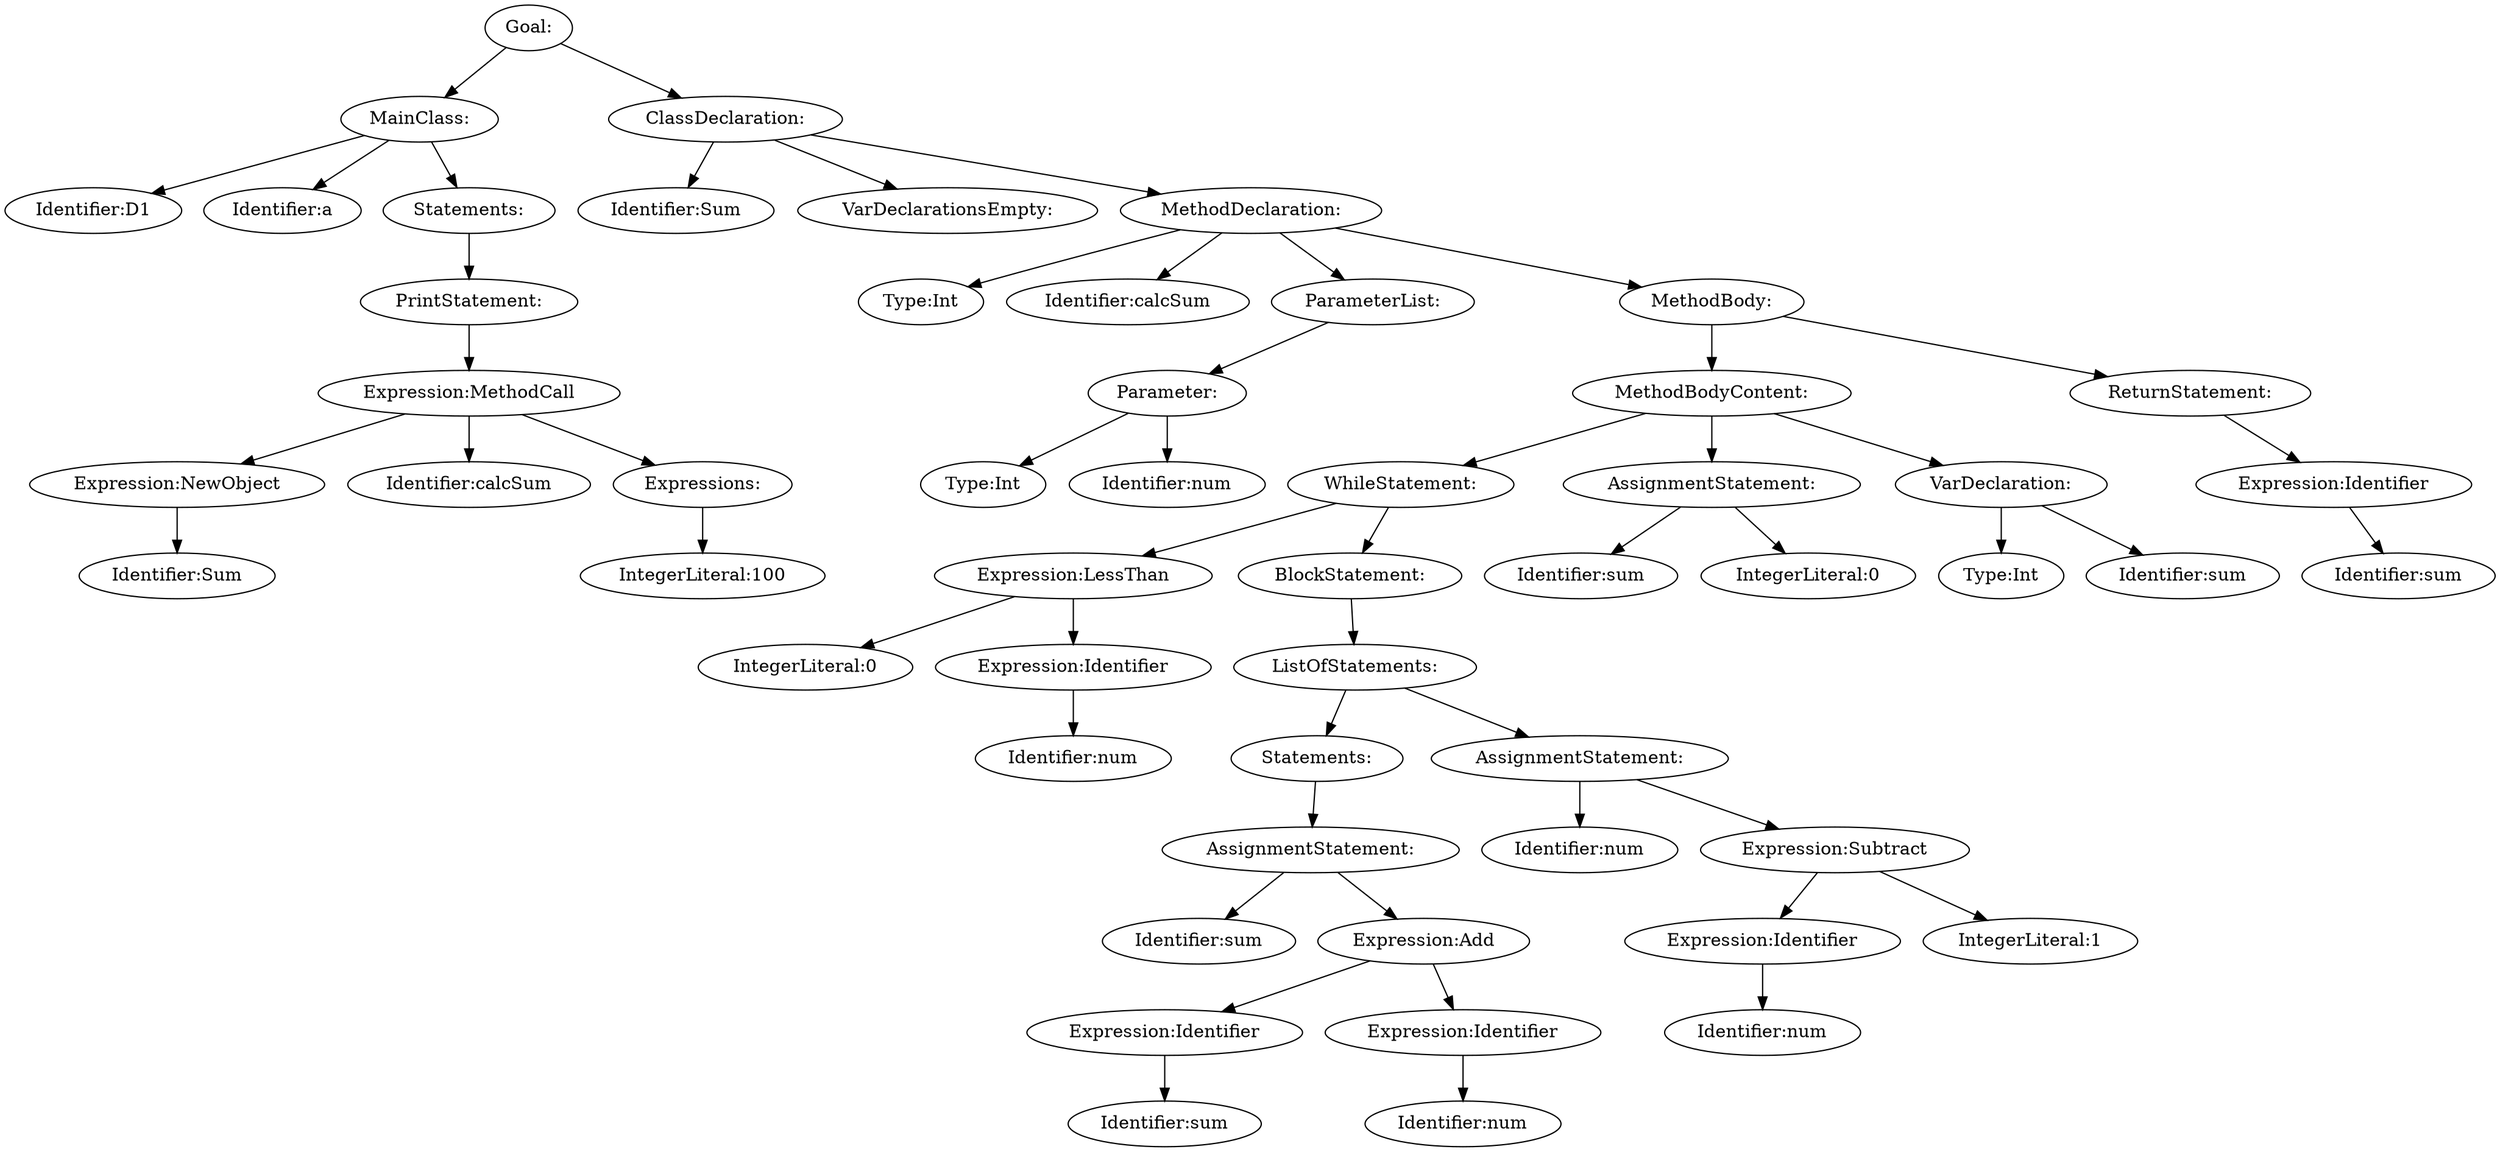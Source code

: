 digraph {
n0 [label="Goal:"];
n1 [label="MainClass:"];
n2 [label="Identifier:D1"];
n1 -> n2
n3 [label="Identifier:a"];
n1 -> n3
n4 [label="Statements:"];
n5 [label="PrintStatement:"];
n6 [label="Expression:MethodCall"];
n7 [label="Expression:NewObject"];
n8 [label="Identifier:Sum"];
n7 -> n8
n6 -> n7
n9 [label="Identifier:calcSum"];
n6 -> n9
n10 [label="Expressions:"];
n11 [label="IntegerLiteral:100"];
n10 -> n11
n6 -> n10
n5 -> n6
n4 -> n5
n1 -> n4
n0 -> n1
n12 [label="ClassDeclaration:"];
n13 [label="Identifier:Sum"];
n12 -> n13
n14 [label="VarDeclarationsEmpty:"];
n12 -> n14
n15 [label="MethodDeclaration:"];
n16 [label="Type:Int"];
n15 -> n16
n17 [label="Identifier:calcSum"];
n15 -> n17
n18 [label="ParameterList:"];
n19 [label="Parameter:"];
n20 [label="Type:Int"];
n19 -> n20
n21 [label="Identifier:num"];
n19 -> n21
n18 -> n19
n15 -> n18
n22 [label="MethodBody:"];
n23 [label="MethodBodyContent:"];
n24 [label="WhileStatement:"];
n25 [label="Expression:LessThan"];
n26 [label="IntegerLiteral:0"];
n25 -> n26
n27 [label="Expression:Identifier"];
n28 [label="Identifier:num"];
n27 -> n28
n25 -> n27
n24 -> n25
n29 [label="BlockStatement:"];
n30 [label="ListOfStatements:"];
n31 [label="Statements:"];
n32 [label="AssignmentStatement:"];
n33 [label="Identifier:sum"];
n32 -> n33
n34 [label="Expression:Add"];
n35 [label="Expression:Identifier"];
n36 [label="Identifier:sum"];
n35 -> n36
n34 -> n35
n37 [label="Expression:Identifier"];
n38 [label="Identifier:num"];
n37 -> n38
n34 -> n37
n32 -> n34
n31 -> n32
n30 -> n31
n39 [label="AssignmentStatement:"];
n40 [label="Identifier:num"];
n39 -> n40
n41 [label="Expression:Subtract"];
n42 [label="Expression:Identifier"];
n43 [label="Identifier:num"];
n42 -> n43
n41 -> n42
n44 [label="IntegerLiteral:1"];
n41 -> n44
n39 -> n41
n30 -> n39
n29 -> n30
n24 -> n29
n23 -> n24
n45 [label="AssignmentStatement:"];
n46 [label="Identifier:sum"];
n45 -> n46
n47 [label="IntegerLiteral:0"];
n45 -> n47
n23 -> n45
n48 [label="VarDeclaration:"];
n49 [label="Type:Int"];
n48 -> n49
n50 [label="Identifier:sum"];
n48 -> n50
n23 -> n48
n22 -> n23
n51 [label="ReturnStatement:"];
n52 [label="Expression:Identifier"];
n53 [label="Identifier:sum"];
n52 -> n53
n51 -> n52
n22 -> n51
n15 -> n22
n12 -> n15
n0 -> n12
}
